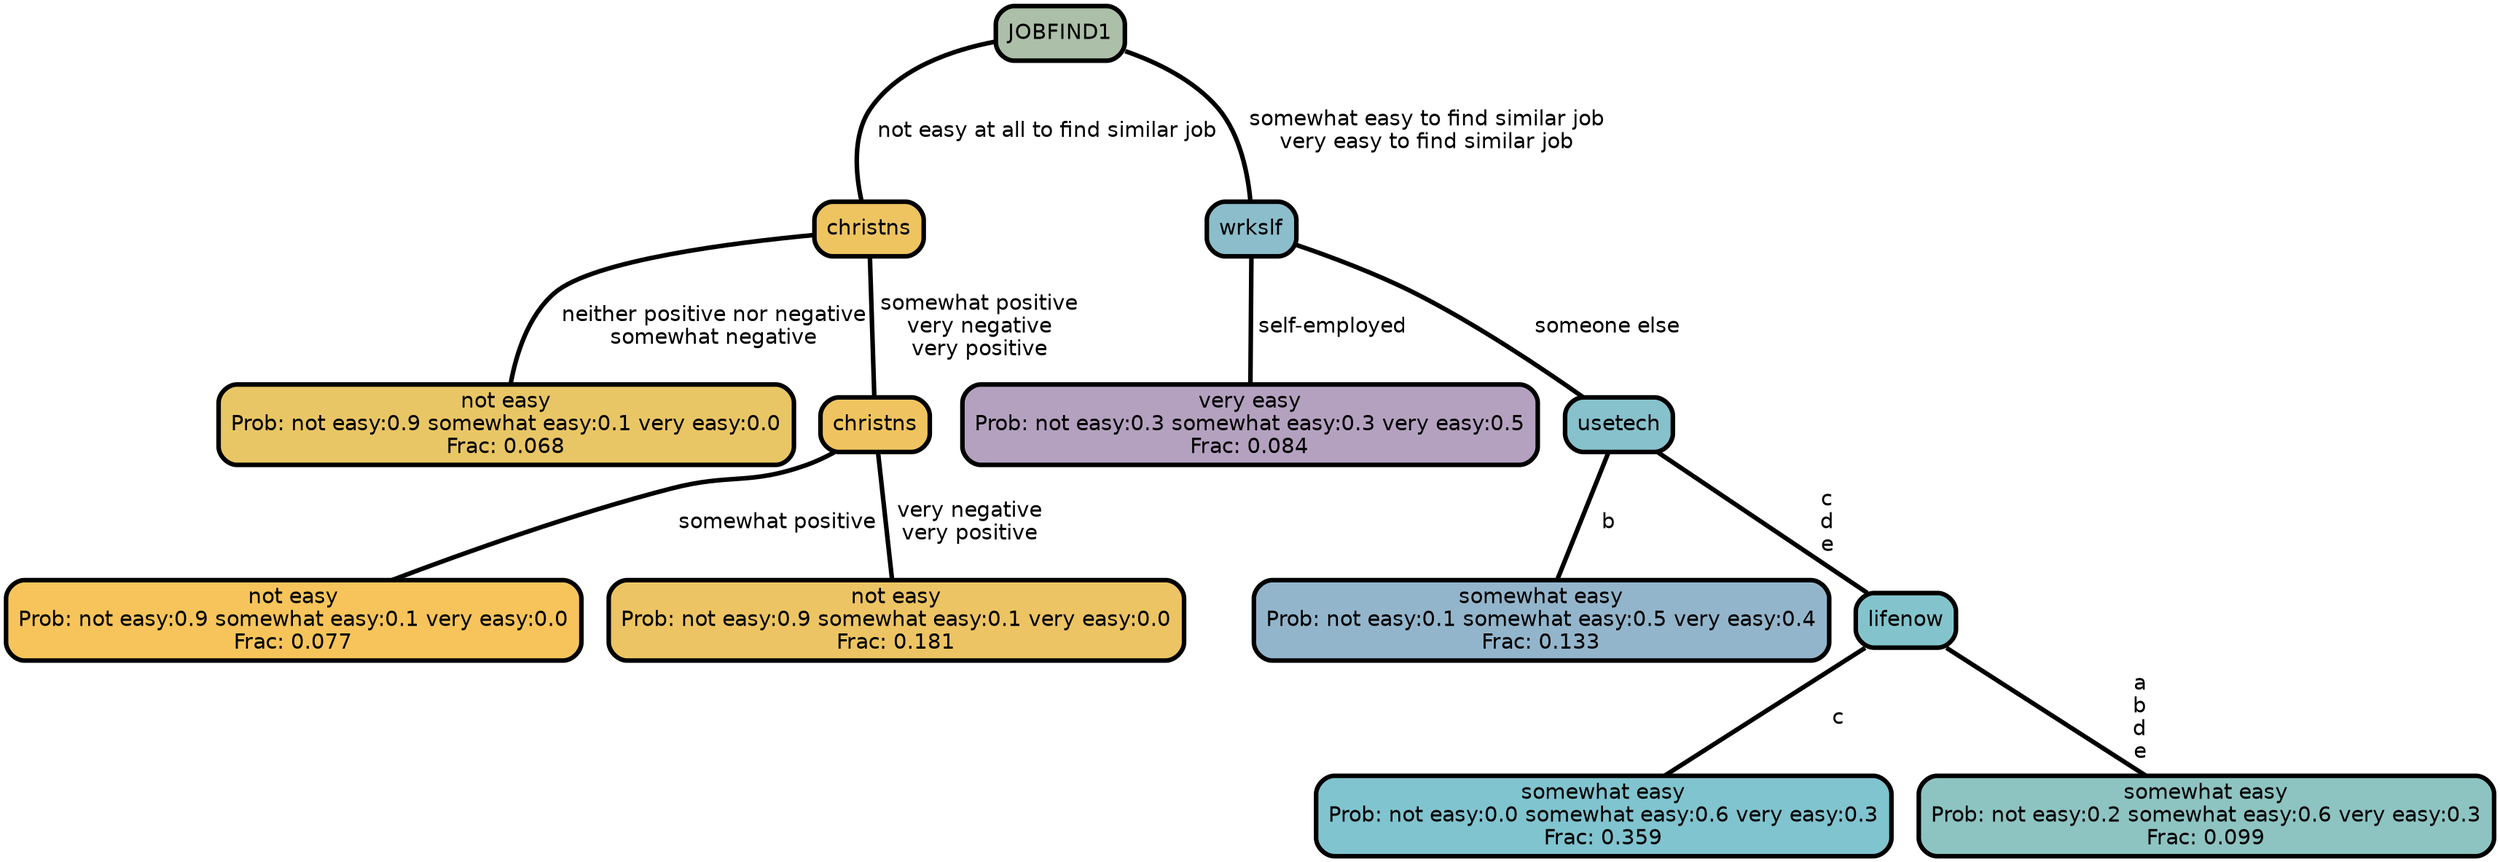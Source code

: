 graph Tree {
node [shape=box, style="filled, rounded",color="black",penwidth="3",fontcolor="black",                 fontname=helvetica] ;
graph [ranksep="0 equally", splines=straight,                 bgcolor=transparent, dpi=200] ;
edge [fontname=helvetica, color=black] ;
0 [label="not easy
Prob: not easy:0.9 somewhat easy:0.1 very easy:0.0
Frac: 0.068", fillcolor="#e9c665"] ;
1 [label="christns", fillcolor="#eec461"] ;
2 [label="not easy
Prob: not easy:0.9 somewhat easy:0.1 very easy:0.0
Frac: 0.077", fillcolor="#f6c45a"] ;
3 [label="christns", fillcolor="#efc460"] ;
4 [label="not easy
Prob: not easy:0.9 somewhat easy:0.1 very easy:0.0
Frac: 0.181", fillcolor="#edc463"] ;
5 [label="JOBFIND1", fillcolor="#acbfa8"] ;
6 [label="very easy
Prob: not easy:0.3 somewhat easy:0.3 very easy:0.5
Frac: 0.084", fillcolor="#b4a1bf"] ;
7 [label="wrkslf", fillcolor="#8cbdcb"] ;
8 [label="somewhat easy
Prob: not easy:0.1 somewhat easy:0.5 very easy:0.4
Frac: 0.133", fillcolor="#93b5cb"] ;
9 [label="usetech", fillcolor="#86c1cc"] ;
10 [label="somewhat easy
Prob: not easy:0.0 somewhat easy:0.6 very easy:0.3
Frac: 0.359", fillcolor="#80c4cf"] ;
11 [label="lifenow", fillcolor="#83c4cc"] ;
12 [label="somewhat easy
Prob: not easy:0.2 somewhat easy:0.6 very easy:0.3
Frac: 0.099", fillcolor="#8dc4c2"] ;
1 -- 0 [label=" neither positive nor negative\n somewhat negative",penwidth=3] ;
1 -- 3 [label=" somewhat positive\n very negative\n very positive",penwidth=3] ;
3 -- 2 [label=" somewhat positive",penwidth=3] ;
3 -- 4 [label=" very negative\n very positive",penwidth=3] ;
5 -- 1 [label=" not easy at all to find similar job",penwidth=3] ;
5 -- 7 [label=" somewhat easy to find similar job\n very easy to find similar job",penwidth=3] ;
7 -- 6 [label=" self-employed",penwidth=3] ;
7 -- 9 [label=" someone else",penwidth=3] ;
9 -- 8 [label=" b",penwidth=3] ;
9 -- 11 [label=" c\n d\n e",penwidth=3] ;
11 -- 10 [label=" c",penwidth=3] ;
11 -- 12 [label=" a\n b\n d\n e",penwidth=3] ;
{rank = same;}}